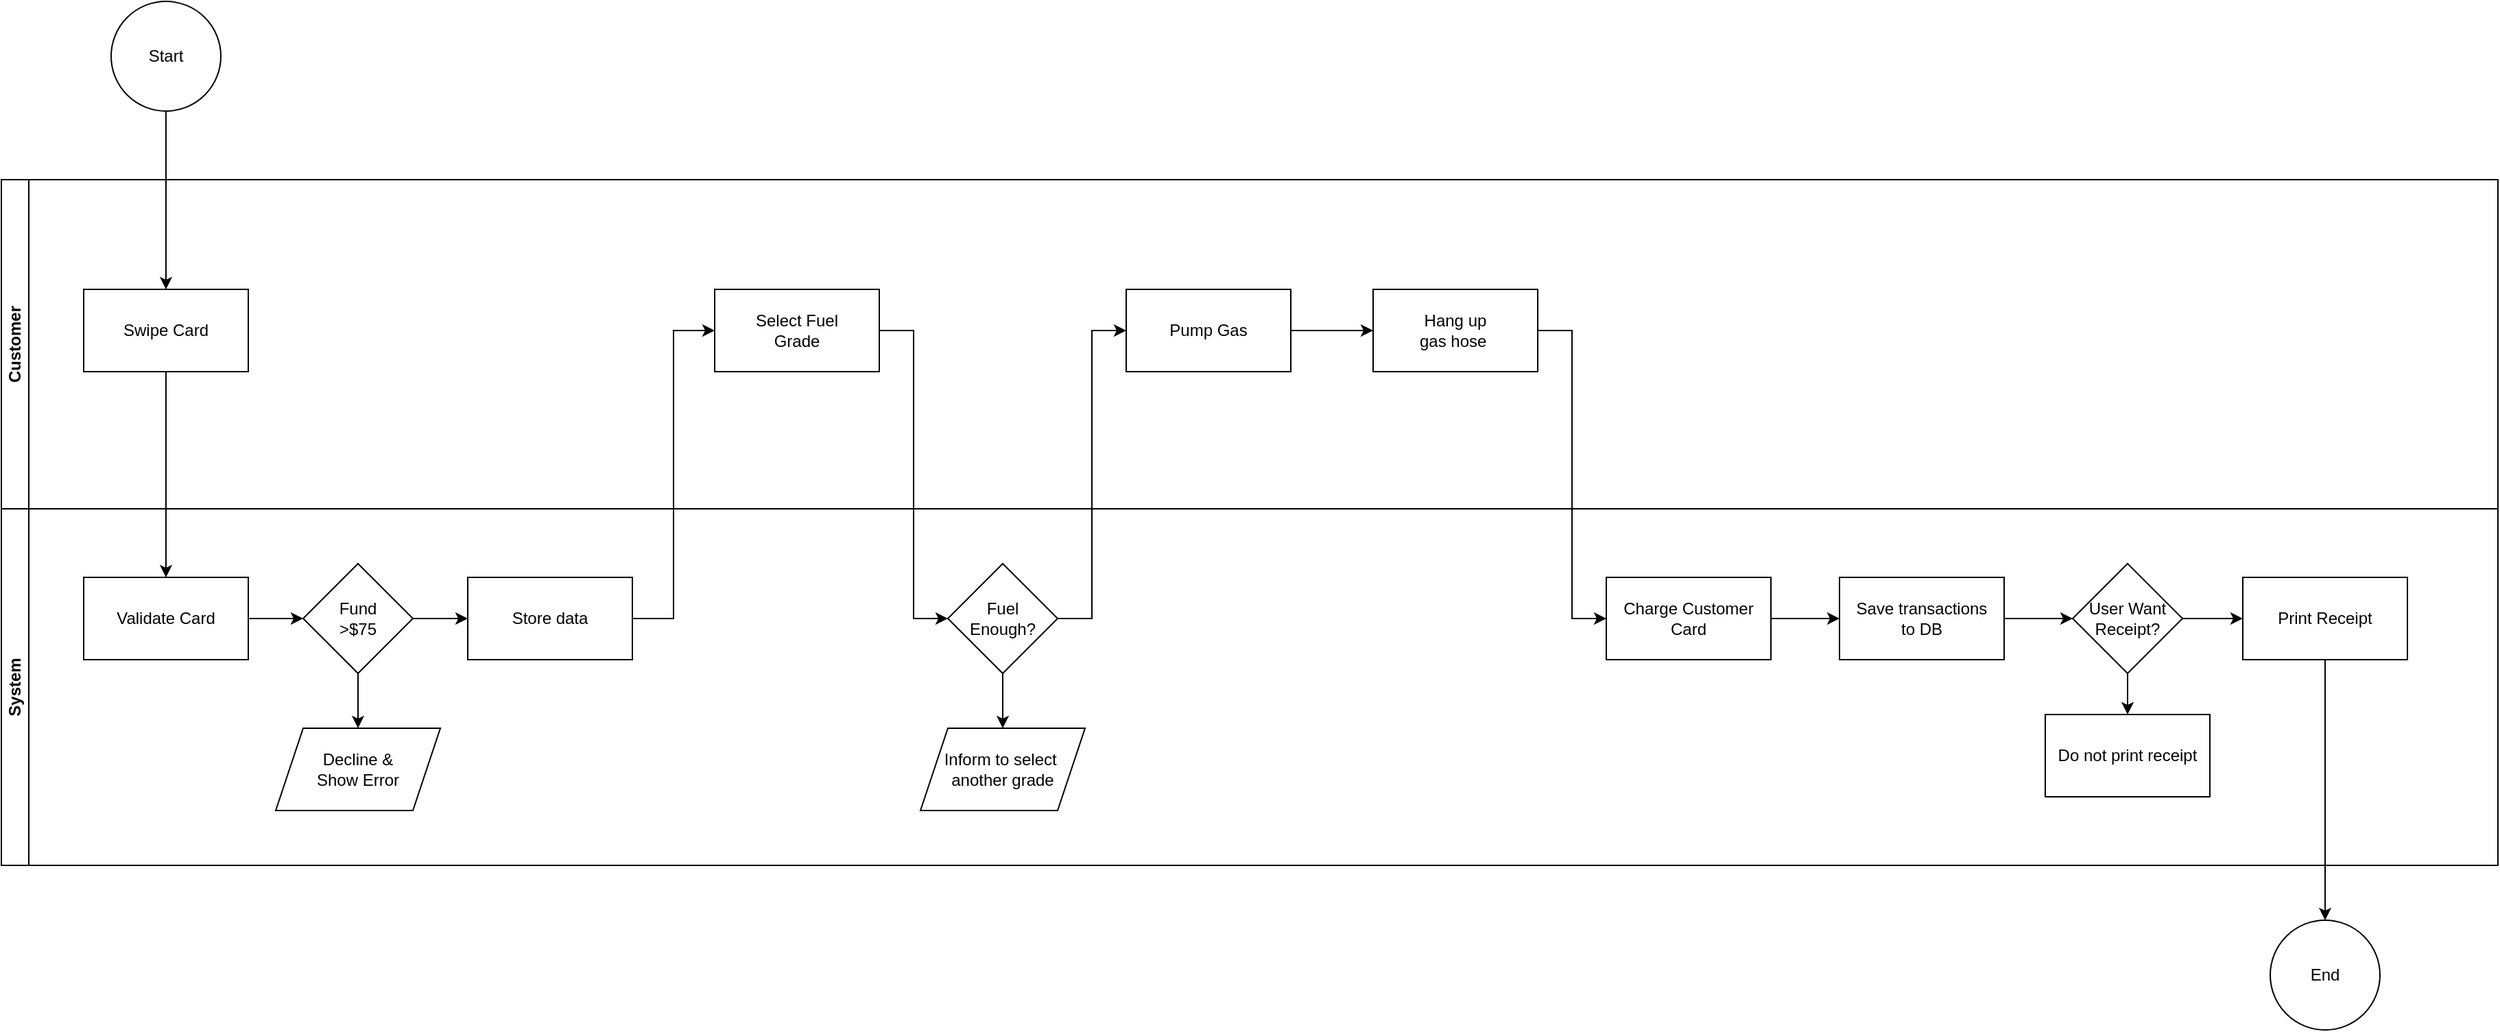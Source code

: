 <mxfile version="22.1.4" type="github">
  <diagram id="prtHgNgQTEPvFCAcTncT" name="Page-1">
    <mxGraphModel dx="2328" dy="2516" grid="1" gridSize="10" guides="1" tooltips="1" connect="1" arrows="1" fold="1" page="1" pageScale="1" pageWidth="827" pageHeight="1169" math="0" shadow="0">
      <root>
        <mxCell id="0" />
        <mxCell id="1" parent="0" />
        <mxCell id="K0c-ipuWJj2QcTg4X9TD-34" style="edgeStyle=orthogonalEdgeStyle;rounded=0;orthogonalLoop=1;jettySize=auto;html=1;exitX=0.5;exitY=1;exitDx=0;exitDy=0;entryX=0.5;entryY=0;entryDx=0;entryDy=0;" edge="1" parent="1" source="K0c-ipuWJj2QcTg4X9TD-11" target="K0c-ipuWJj2QcTg4X9TD-5">
          <mxGeometry relative="1" as="geometry" />
        </mxCell>
        <mxCell id="K0c-ipuWJj2QcTg4X9TD-11" value="Start" style="ellipse;whiteSpace=wrap;html=1;" vertex="1" parent="1">
          <mxGeometry x="100" y="-20" width="80" height="80" as="geometry" />
        </mxCell>
        <mxCell id="K0c-ipuWJj2QcTg4X9TD-19" value="Customer" style="swimlane;startSize=20;horizontal=0;html=1;whiteSpace=wrap;" vertex="1" parent="1">
          <mxGeometry x="20" y="110" width="1820" height="240" as="geometry" />
        </mxCell>
        <mxCell id="K0c-ipuWJj2QcTg4X9TD-18" value="Select Fuel &lt;br&gt;Grade" style="whiteSpace=wrap;html=1;" vertex="1" parent="K0c-ipuWJj2QcTg4X9TD-19">
          <mxGeometry x="520" y="80" width="120" height="60" as="geometry" />
        </mxCell>
        <mxCell id="K0c-ipuWJj2QcTg4X9TD-43" style="edgeStyle=orthogonalEdgeStyle;rounded=0;orthogonalLoop=1;jettySize=auto;html=1;exitX=1;exitY=0.5;exitDx=0;exitDy=0;entryX=0;entryY=0.5;entryDx=0;entryDy=0;" edge="1" parent="K0c-ipuWJj2QcTg4X9TD-19" source="K0c-ipuWJj2QcTg4X9TD-21" target="K0c-ipuWJj2QcTg4X9TD-26">
          <mxGeometry relative="1" as="geometry" />
        </mxCell>
        <mxCell id="K0c-ipuWJj2QcTg4X9TD-21" value="Pump Gas" style="whiteSpace=wrap;html=1;" vertex="1" parent="K0c-ipuWJj2QcTg4X9TD-19">
          <mxGeometry x="820" y="80" width="120" height="60" as="geometry" />
        </mxCell>
        <mxCell id="K0c-ipuWJj2QcTg4X9TD-26" value="Hang up &lt;br&gt;gas hose&amp;nbsp;&lt;br&gt;" style="whiteSpace=wrap;html=1;" vertex="1" parent="K0c-ipuWJj2QcTg4X9TD-19">
          <mxGeometry x="1000" y="80" width="120" height="60" as="geometry" />
        </mxCell>
        <mxCell id="K0c-ipuWJj2QcTg4X9TD-5" value="Swipe&amp;nbsp;Card" style="rounded=0;whiteSpace=wrap;html=1;align=center;" vertex="1" parent="K0c-ipuWJj2QcTg4X9TD-19">
          <mxGeometry x="60" y="80" width="120" height="60" as="geometry" />
        </mxCell>
        <mxCell id="K0c-ipuWJj2QcTg4X9TD-20" value="System" style="swimlane;startSize=20;horizontal=0;html=1;whiteSpace=wrap;" vertex="1" parent="1">
          <mxGeometry x="20" y="350" width="1820" height="260" as="geometry" />
        </mxCell>
        <mxCell id="K0c-ipuWJj2QcTg4X9TD-36" style="edgeStyle=orthogonalEdgeStyle;rounded=0;orthogonalLoop=1;jettySize=auto;html=1;exitX=1;exitY=0.5;exitDx=0;exitDy=0;entryX=0;entryY=0.5;entryDx=0;entryDy=0;" edge="1" parent="K0c-ipuWJj2QcTg4X9TD-20" source="K0c-ipuWJj2QcTg4X9TD-12" target="K0c-ipuWJj2QcTg4X9TD-13">
          <mxGeometry relative="1" as="geometry" />
        </mxCell>
        <mxCell id="K0c-ipuWJj2QcTg4X9TD-12" value="Validate Card" style="whiteSpace=wrap;html=1;" vertex="1" parent="K0c-ipuWJj2QcTg4X9TD-20">
          <mxGeometry x="60" y="50" width="120" height="60" as="geometry" />
        </mxCell>
        <mxCell id="K0c-ipuWJj2QcTg4X9TD-37" style="edgeStyle=orthogonalEdgeStyle;rounded=0;orthogonalLoop=1;jettySize=auto;html=1;exitX=1;exitY=0.5;exitDx=0;exitDy=0;entryX=0;entryY=0.5;entryDx=0;entryDy=0;" edge="1" parent="K0c-ipuWJj2QcTg4X9TD-20" source="K0c-ipuWJj2QcTg4X9TD-13" target="K0c-ipuWJj2QcTg4X9TD-15">
          <mxGeometry relative="1" as="geometry" />
        </mxCell>
        <mxCell id="K0c-ipuWJj2QcTg4X9TD-38" style="edgeStyle=orthogonalEdgeStyle;rounded=0;orthogonalLoop=1;jettySize=auto;html=1;exitX=0.5;exitY=1;exitDx=0;exitDy=0;entryX=0.5;entryY=0;entryDx=0;entryDy=0;" edge="1" parent="K0c-ipuWJj2QcTg4X9TD-20" source="K0c-ipuWJj2QcTg4X9TD-13" target="K0c-ipuWJj2QcTg4X9TD-24">
          <mxGeometry relative="1" as="geometry" />
        </mxCell>
        <mxCell id="K0c-ipuWJj2QcTg4X9TD-13" value="Fund&lt;br&gt;&amp;gt;$75" style="rhombus;whiteSpace=wrap;html=1;" vertex="1" parent="K0c-ipuWJj2QcTg4X9TD-20">
          <mxGeometry x="220" y="40" width="80" height="80" as="geometry" />
        </mxCell>
        <mxCell id="K0c-ipuWJj2QcTg4X9TD-15" value="Store data" style="rounded=0;whiteSpace=wrap;html=1;" vertex="1" parent="K0c-ipuWJj2QcTg4X9TD-20">
          <mxGeometry x="340" y="50" width="120" height="60" as="geometry" />
        </mxCell>
        <mxCell id="K0c-ipuWJj2QcTg4X9TD-41" style="edgeStyle=orthogonalEdgeStyle;rounded=0;orthogonalLoop=1;jettySize=auto;html=1;exitX=0.5;exitY=1;exitDx=0;exitDy=0;entryX=0.5;entryY=0;entryDx=0;entryDy=0;" edge="1" parent="K0c-ipuWJj2QcTg4X9TD-20" source="K0c-ipuWJj2QcTg4X9TD-23" target="K0c-ipuWJj2QcTg4X9TD-25">
          <mxGeometry relative="1" as="geometry" />
        </mxCell>
        <mxCell id="K0c-ipuWJj2QcTg4X9TD-23" value="Fuel&lt;br&gt;Enough?" style="rhombus;whiteSpace=wrap;html=1;" vertex="1" parent="K0c-ipuWJj2QcTg4X9TD-20">
          <mxGeometry x="690" y="40" width="80" height="80" as="geometry" />
        </mxCell>
        <mxCell id="K0c-ipuWJj2QcTg4X9TD-24" value="Decline &amp;amp;&lt;br style=&quot;border-color: var(--border-color);&quot;&gt;Show Error" style="shape=parallelogram;perimeter=parallelogramPerimeter;whiteSpace=wrap;html=1;fixedSize=1;" vertex="1" parent="K0c-ipuWJj2QcTg4X9TD-20">
          <mxGeometry x="200" y="160" width="120" height="60" as="geometry" />
        </mxCell>
        <mxCell id="K0c-ipuWJj2QcTg4X9TD-25" value="Inform to select&amp;nbsp;&lt;br&gt;another grade" style="shape=parallelogram;perimeter=parallelogramPerimeter;whiteSpace=wrap;html=1;fixedSize=1;" vertex="1" parent="K0c-ipuWJj2QcTg4X9TD-20">
          <mxGeometry x="670" y="160" width="120" height="60" as="geometry" />
        </mxCell>
        <mxCell id="K0c-ipuWJj2QcTg4X9TD-45" style="edgeStyle=orthogonalEdgeStyle;rounded=0;orthogonalLoop=1;jettySize=auto;html=1;exitX=1;exitY=0.5;exitDx=0;exitDy=0;entryX=0;entryY=0.5;entryDx=0;entryDy=0;" edge="1" parent="K0c-ipuWJj2QcTg4X9TD-20" source="K0c-ipuWJj2QcTg4X9TD-27" target="K0c-ipuWJj2QcTg4X9TD-28">
          <mxGeometry relative="1" as="geometry" />
        </mxCell>
        <mxCell id="K0c-ipuWJj2QcTg4X9TD-27" value="Charge Customer&lt;br&gt;Card" style="whiteSpace=wrap;html=1;" vertex="1" parent="K0c-ipuWJj2QcTg4X9TD-20">
          <mxGeometry x="1170" y="50" width="120" height="60" as="geometry" />
        </mxCell>
        <mxCell id="K0c-ipuWJj2QcTg4X9TD-46" style="edgeStyle=orthogonalEdgeStyle;rounded=0;orthogonalLoop=1;jettySize=auto;html=1;exitX=1;exitY=0.5;exitDx=0;exitDy=0;entryX=0;entryY=0.5;entryDx=0;entryDy=0;" edge="1" parent="K0c-ipuWJj2QcTg4X9TD-20" source="K0c-ipuWJj2QcTg4X9TD-28" target="K0c-ipuWJj2QcTg4X9TD-29">
          <mxGeometry relative="1" as="geometry" />
        </mxCell>
        <mxCell id="K0c-ipuWJj2QcTg4X9TD-28" value="Save transactions&lt;br&gt;to DB" style="whiteSpace=wrap;html=1;" vertex="1" parent="K0c-ipuWJj2QcTg4X9TD-20">
          <mxGeometry x="1340" y="50" width="120" height="60" as="geometry" />
        </mxCell>
        <mxCell id="K0c-ipuWJj2QcTg4X9TD-47" style="edgeStyle=orthogonalEdgeStyle;rounded=0;orthogonalLoop=1;jettySize=auto;html=1;exitX=0.5;exitY=1;exitDx=0;exitDy=0;entryX=0.5;entryY=0;entryDx=0;entryDy=0;" edge="1" parent="K0c-ipuWJj2QcTg4X9TD-20" source="K0c-ipuWJj2QcTg4X9TD-29" target="K0c-ipuWJj2QcTg4X9TD-30">
          <mxGeometry relative="1" as="geometry" />
        </mxCell>
        <mxCell id="K0c-ipuWJj2QcTg4X9TD-49" style="edgeStyle=orthogonalEdgeStyle;rounded=0;orthogonalLoop=1;jettySize=auto;html=1;exitX=1;exitY=0.5;exitDx=0;exitDy=0;entryX=0;entryY=0.5;entryDx=0;entryDy=0;" edge="1" parent="K0c-ipuWJj2QcTg4X9TD-20" source="K0c-ipuWJj2QcTg4X9TD-29" target="K0c-ipuWJj2QcTg4X9TD-32">
          <mxGeometry relative="1" as="geometry" />
        </mxCell>
        <mxCell id="K0c-ipuWJj2QcTg4X9TD-29" value="User Want&lt;br&gt;Receipt?" style="rhombus;whiteSpace=wrap;html=1;" vertex="1" parent="K0c-ipuWJj2QcTg4X9TD-20">
          <mxGeometry x="1510" y="40" width="80" height="80" as="geometry" />
        </mxCell>
        <mxCell id="K0c-ipuWJj2QcTg4X9TD-30" value="Do not print receipt" style="whiteSpace=wrap;html=1;" vertex="1" parent="K0c-ipuWJj2QcTg4X9TD-20">
          <mxGeometry x="1490" y="150" width="120" height="60" as="geometry" />
        </mxCell>
        <mxCell id="K0c-ipuWJj2QcTg4X9TD-32" value="Print Receipt" style="whiteSpace=wrap;html=1;" vertex="1" parent="K0c-ipuWJj2QcTg4X9TD-20">
          <mxGeometry x="1634" y="50" width="120" height="60" as="geometry" />
        </mxCell>
        <mxCell id="K0c-ipuWJj2QcTg4X9TD-33" value="End" style="ellipse;whiteSpace=wrap;html=1;" vertex="1" parent="1">
          <mxGeometry x="1674" y="650" width="80" height="80" as="geometry" />
        </mxCell>
        <mxCell id="K0c-ipuWJj2QcTg4X9TD-35" style="edgeStyle=orthogonalEdgeStyle;rounded=0;orthogonalLoop=1;jettySize=auto;html=1;exitX=0.5;exitY=1;exitDx=0;exitDy=0;" edge="1" parent="1" source="K0c-ipuWJj2QcTg4X9TD-5" target="K0c-ipuWJj2QcTg4X9TD-12">
          <mxGeometry relative="1" as="geometry" />
        </mxCell>
        <mxCell id="K0c-ipuWJj2QcTg4X9TD-39" style="edgeStyle=orthogonalEdgeStyle;rounded=0;orthogonalLoop=1;jettySize=auto;html=1;exitX=1;exitY=0.5;exitDx=0;exitDy=0;entryX=0;entryY=0.5;entryDx=0;entryDy=0;" edge="1" parent="1" source="K0c-ipuWJj2QcTg4X9TD-15" target="K0c-ipuWJj2QcTg4X9TD-18">
          <mxGeometry relative="1" as="geometry" />
        </mxCell>
        <mxCell id="K0c-ipuWJj2QcTg4X9TD-40" style="edgeStyle=orthogonalEdgeStyle;rounded=0;orthogonalLoop=1;jettySize=auto;html=1;exitX=1;exitY=0.5;exitDx=0;exitDy=0;entryX=0;entryY=0.5;entryDx=0;entryDy=0;" edge="1" parent="1" source="K0c-ipuWJj2QcTg4X9TD-18" target="K0c-ipuWJj2QcTg4X9TD-23">
          <mxGeometry relative="1" as="geometry" />
        </mxCell>
        <mxCell id="K0c-ipuWJj2QcTg4X9TD-42" style="edgeStyle=orthogonalEdgeStyle;rounded=0;orthogonalLoop=1;jettySize=auto;html=1;exitX=1;exitY=0.5;exitDx=0;exitDy=0;entryX=0;entryY=0.5;entryDx=0;entryDy=0;" edge="1" parent="1" source="K0c-ipuWJj2QcTg4X9TD-23" target="K0c-ipuWJj2QcTg4X9TD-21">
          <mxGeometry relative="1" as="geometry" />
        </mxCell>
        <mxCell id="K0c-ipuWJj2QcTg4X9TD-44" style="edgeStyle=orthogonalEdgeStyle;rounded=0;orthogonalLoop=1;jettySize=auto;html=1;exitX=1;exitY=0.5;exitDx=0;exitDy=0;entryX=0;entryY=0.5;entryDx=0;entryDy=0;" edge="1" parent="1" source="K0c-ipuWJj2QcTg4X9TD-26" target="K0c-ipuWJj2QcTg4X9TD-27">
          <mxGeometry relative="1" as="geometry" />
        </mxCell>
        <mxCell id="K0c-ipuWJj2QcTg4X9TD-50" style="edgeStyle=orthogonalEdgeStyle;rounded=0;orthogonalLoop=1;jettySize=auto;html=1;exitX=0.5;exitY=1;exitDx=0;exitDy=0;entryX=0.5;entryY=0;entryDx=0;entryDy=0;" edge="1" parent="1" source="K0c-ipuWJj2QcTg4X9TD-32" target="K0c-ipuWJj2QcTg4X9TD-33">
          <mxGeometry relative="1" as="geometry" />
        </mxCell>
      </root>
    </mxGraphModel>
  </diagram>
</mxfile>
